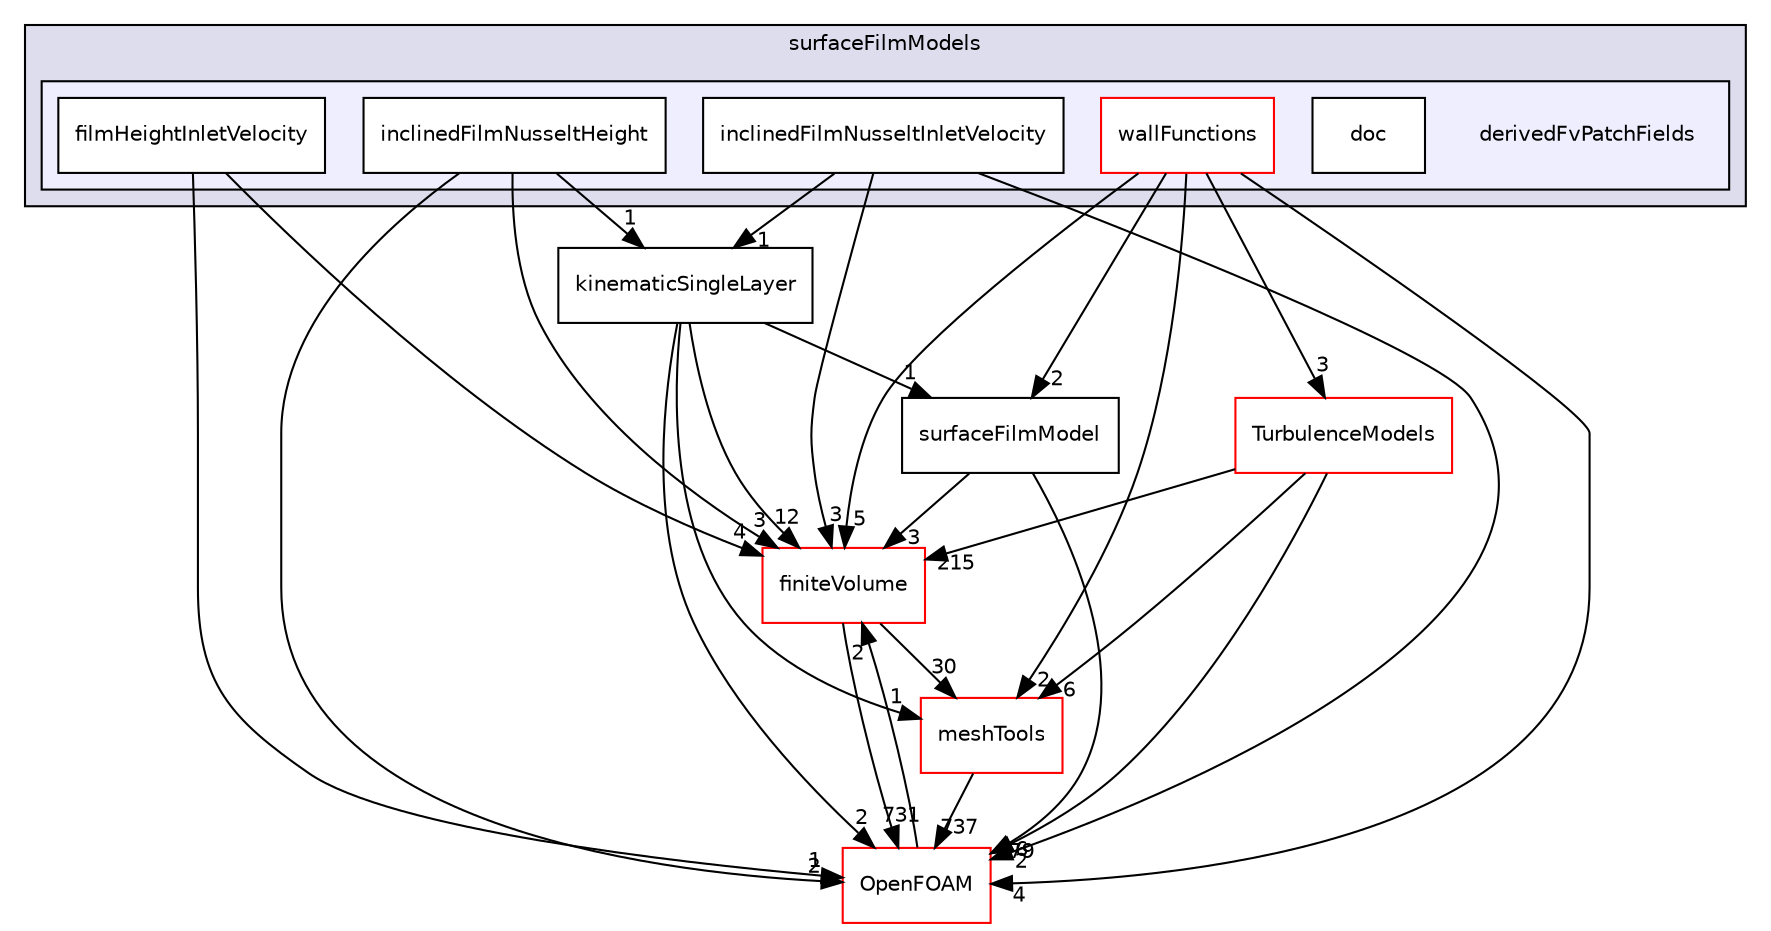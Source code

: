 digraph "src/regionModels/surfaceFilmModels/derivedFvPatchFields" {
  bgcolor=transparent;
  compound=true
  node [ fontsize="10", fontname="Helvetica"];
  edge [ labelfontsize="10", labelfontname="Helvetica"];
  subgraph clusterdir_76cda00b2119e3ca1b811eb59fd40c16 {
    graph [ bgcolor="#ddddee", pencolor="black", label="surfaceFilmModels" fontname="Helvetica", fontsize="10", URL="dir_76cda00b2119e3ca1b811eb59fd40c16.html"]
  subgraph clusterdir_14c53c78ec2b5d882a56315f8bf4c443 {
    graph [ bgcolor="#eeeeff", pencolor="black", label="" URL="dir_14c53c78ec2b5d882a56315f8bf4c443.html"];
    dir_14c53c78ec2b5d882a56315f8bf4c443 [shape=plaintext label="derivedFvPatchFields"];
    dir_e370b92dee55f381c54709d9813beb15 [shape=box label="doc" color="black" fillcolor="white" style="filled" URL="dir_e370b92dee55f381c54709d9813beb15.html"];
    dir_1ab3a7ea7d2a05bc767520a3bc976bb8 [shape=box label="filmHeightInletVelocity" color="black" fillcolor="white" style="filled" URL="dir_1ab3a7ea7d2a05bc767520a3bc976bb8.html"];
    dir_c65bec663f333d4897ad10efd9f96485 [shape=box label="inclinedFilmNusseltHeight" color="black" fillcolor="white" style="filled" URL="dir_c65bec663f333d4897ad10efd9f96485.html"];
    dir_f85b0998d10481a4c6e046d62ec5bbc1 [shape=box label="inclinedFilmNusseltInletVelocity" color="black" fillcolor="white" style="filled" URL="dir_f85b0998d10481a4c6e046d62ec5bbc1.html"];
    dir_cfdac695740af545f1c570af283ec190 [shape=box label="wallFunctions" color="red" fillcolor="white" style="filled" URL="dir_cfdac695740af545f1c570af283ec190.html"];
  }
  }
  dir_9bd15774b555cf7259a6fa18f99fe99b [shape=box label="finiteVolume" color="red" URL="dir_9bd15774b555cf7259a6fa18f99fe99b.html"];
  dir_1c60e658c3548753b29433c6c9718fd3 [shape=box label="kinematicSingleLayer" URL="dir_1c60e658c3548753b29433c6c9718fd3.html"];
  dir_ae30ad0bef50cf391b24c614251bb9fd [shape=box label="meshTools" color="red" URL="dir_ae30ad0bef50cf391b24c614251bb9fd.html"];
  dir_1eda626aeac0f0ad2848c36acaa5d501 [shape=box label="TurbulenceModels" color="red" URL="dir_1eda626aeac0f0ad2848c36acaa5d501.html"];
  dir_318e28e1a51a420b88bf1d80f47d8e33 [shape=box label="surfaceFilmModel" URL="dir_318e28e1a51a420b88bf1d80f47d8e33.html"];
  dir_c5473ff19b20e6ec4dfe5c310b3778a8 [shape=box label="OpenFOAM" color="red" URL="dir_c5473ff19b20e6ec4dfe5c310b3778a8.html"];
  dir_9bd15774b555cf7259a6fa18f99fe99b->dir_ae30ad0bef50cf391b24c614251bb9fd [headlabel="30", labeldistance=1.5 headhref="dir_000894_001741.html"];
  dir_9bd15774b555cf7259a6fa18f99fe99b->dir_c5473ff19b20e6ec4dfe5c310b3778a8 [headlabel="731", labeldistance=1.5 headhref="dir_000894_001887.html"];
  dir_cfdac695740af545f1c570af283ec190->dir_9bd15774b555cf7259a6fa18f99fe99b [headlabel="5", labeldistance=1.5 headhref="dir_002542_000894.html"];
  dir_cfdac695740af545f1c570af283ec190->dir_ae30ad0bef50cf391b24c614251bb9fd [headlabel="2", labeldistance=1.5 headhref="dir_002542_001741.html"];
  dir_cfdac695740af545f1c570af283ec190->dir_1eda626aeac0f0ad2848c36acaa5d501 [headlabel="3", labeldistance=1.5 headhref="dir_002542_000752.html"];
  dir_cfdac695740af545f1c570af283ec190->dir_318e28e1a51a420b88bf1d80f47d8e33 [headlabel="2", labeldistance=1.5 headhref="dir_002542_002585.html"];
  dir_cfdac695740af545f1c570af283ec190->dir_c5473ff19b20e6ec4dfe5c310b3778a8 [headlabel="4", labeldistance=1.5 headhref="dir_002542_001887.html"];
  dir_1c60e658c3548753b29433c6c9718fd3->dir_9bd15774b555cf7259a6fa18f99fe99b [headlabel="12", labeldistance=1.5 headhref="dir_002545_000894.html"];
  dir_1c60e658c3548753b29433c6c9718fd3->dir_ae30ad0bef50cf391b24c614251bb9fd [headlabel="1", labeldistance=1.5 headhref="dir_002545_001741.html"];
  dir_1c60e658c3548753b29433c6c9718fd3->dir_318e28e1a51a420b88bf1d80f47d8e33 [headlabel="1", labeldistance=1.5 headhref="dir_002545_002585.html"];
  dir_1c60e658c3548753b29433c6c9718fd3->dir_c5473ff19b20e6ec4dfe5c310b3778a8 [headlabel="2", labeldistance=1.5 headhref="dir_002545_001887.html"];
  dir_ae30ad0bef50cf391b24c614251bb9fd->dir_c5473ff19b20e6ec4dfe5c310b3778a8 [headlabel="737", labeldistance=1.5 headhref="dir_001741_001887.html"];
  dir_c65bec663f333d4897ad10efd9f96485->dir_9bd15774b555cf7259a6fa18f99fe99b [headlabel="3", labeldistance=1.5 headhref="dir_002540_000894.html"];
  dir_c65bec663f333d4897ad10efd9f96485->dir_1c60e658c3548753b29433c6c9718fd3 [headlabel="1", labeldistance=1.5 headhref="dir_002540_002545.html"];
  dir_c65bec663f333d4897ad10efd9f96485->dir_c5473ff19b20e6ec4dfe5c310b3778a8 [headlabel="2", labeldistance=1.5 headhref="dir_002540_001887.html"];
  dir_1ab3a7ea7d2a05bc767520a3bc976bb8->dir_9bd15774b555cf7259a6fa18f99fe99b [headlabel="4", labeldistance=1.5 headhref="dir_002539_000894.html"];
  dir_1ab3a7ea7d2a05bc767520a3bc976bb8->dir_c5473ff19b20e6ec4dfe5c310b3778a8 [headlabel="1", labeldistance=1.5 headhref="dir_002539_001887.html"];
  dir_1eda626aeac0f0ad2848c36acaa5d501->dir_9bd15774b555cf7259a6fa18f99fe99b [headlabel="215", labeldistance=1.5 headhref="dir_000752_000894.html"];
  dir_1eda626aeac0f0ad2848c36acaa5d501->dir_ae30ad0bef50cf391b24c614251bb9fd [headlabel="6", labeldistance=1.5 headhref="dir_000752_001741.html"];
  dir_1eda626aeac0f0ad2848c36acaa5d501->dir_c5473ff19b20e6ec4dfe5c310b3778a8 [headlabel="79", labeldistance=1.5 headhref="dir_000752_001887.html"];
  dir_318e28e1a51a420b88bf1d80f47d8e33->dir_9bd15774b555cf7259a6fa18f99fe99b [headlabel="3", labeldistance=1.5 headhref="dir_002585_000894.html"];
  dir_318e28e1a51a420b88bf1d80f47d8e33->dir_c5473ff19b20e6ec4dfe5c310b3778a8 [headlabel="6", labeldistance=1.5 headhref="dir_002585_001887.html"];
  dir_f85b0998d10481a4c6e046d62ec5bbc1->dir_9bd15774b555cf7259a6fa18f99fe99b [headlabel="3", labeldistance=1.5 headhref="dir_002541_000894.html"];
  dir_f85b0998d10481a4c6e046d62ec5bbc1->dir_1c60e658c3548753b29433c6c9718fd3 [headlabel="1", labeldistance=1.5 headhref="dir_002541_002545.html"];
  dir_f85b0998d10481a4c6e046d62ec5bbc1->dir_c5473ff19b20e6ec4dfe5c310b3778a8 [headlabel="2", labeldistance=1.5 headhref="dir_002541_001887.html"];
  dir_c5473ff19b20e6ec4dfe5c310b3778a8->dir_9bd15774b555cf7259a6fa18f99fe99b [headlabel="2", labeldistance=1.5 headhref="dir_001887_000894.html"];
}
